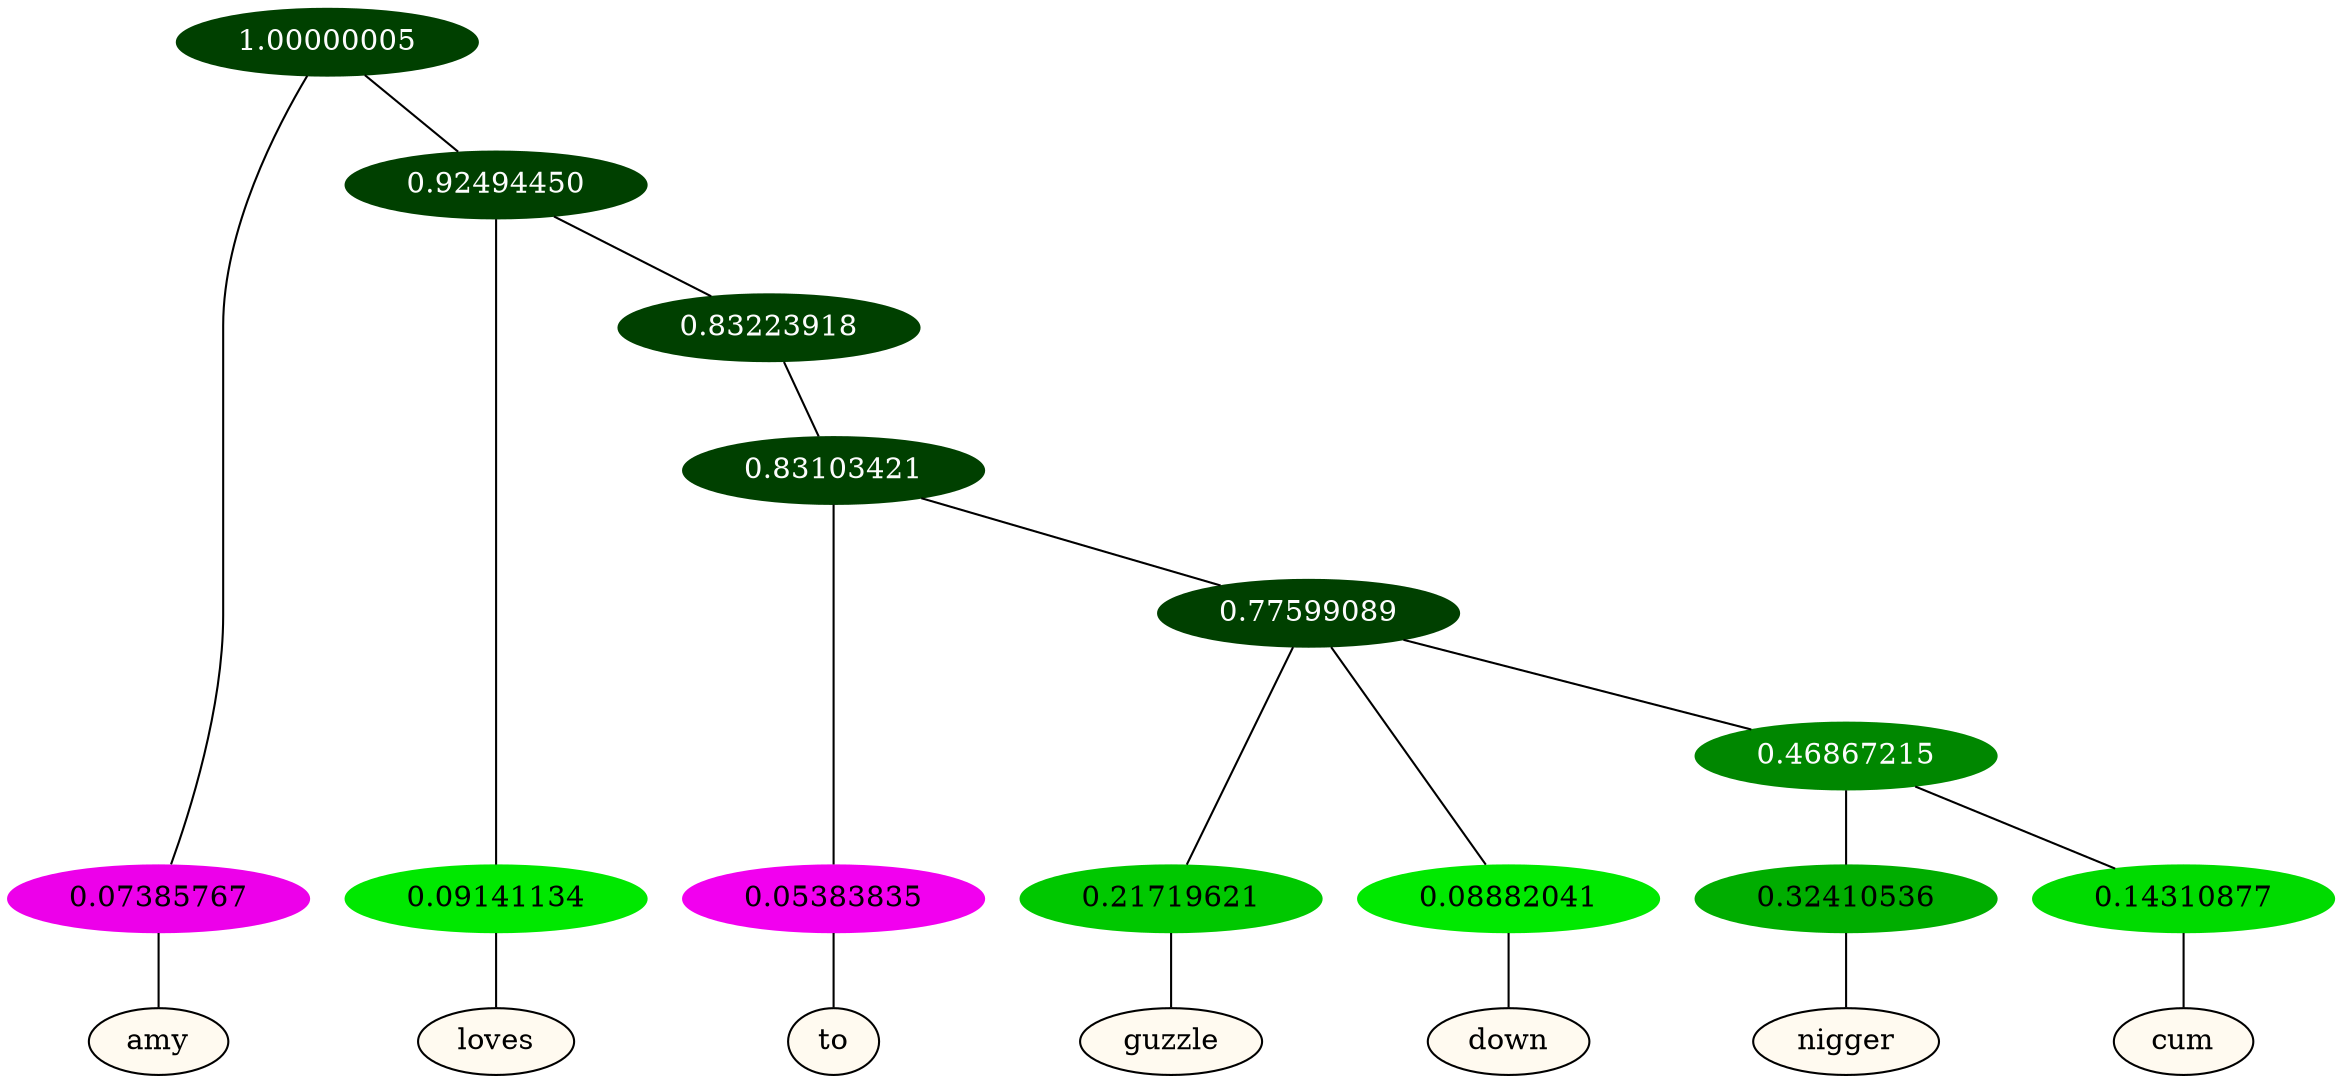 graph {
	node [format=png height=0.15 nodesep=0.001 ordering=out overlap=prism overlap_scaling=0.01 ranksep=0.001 ratio=0.2 style=filled width=0.15]
	{
		rank=same
		a_w_1 [label=amy color=black fillcolor=floralwhite style="filled,solid"]
		a_w_3 [label=loves color=black fillcolor=floralwhite style="filled,solid"]
		a_w_6 [label=to color=black fillcolor=floralwhite style="filled,solid"]
		a_w_8 [label=guzzle color=black fillcolor=floralwhite style="filled,solid"]
		a_w_9 [label=down color=black fillcolor=floralwhite style="filled,solid"]
		a_w_11 [label=nigger color=black fillcolor=floralwhite style="filled,solid"]
		a_w_12 [label=cum color=black fillcolor=floralwhite style="filled,solid"]
	}
	a_n_1 -- a_w_1
	a_n_3 -- a_w_3
	a_n_6 -- a_w_6
	a_n_8 -- a_w_8
	a_n_9 -- a_w_9
	a_n_11 -- a_w_11
	a_n_12 -- a_w_12
	{
		rank=same
		a_n_1 [label=0.07385767 color="0.835 1.000 0.926" fontcolor=black]
		a_n_3 [label=0.09141134 color="0.334 1.000 0.909" fontcolor=black]
		a_n_6 [label=0.05383835 color="0.835 1.000 0.946" fontcolor=black]
		a_n_8 [label=0.21719621 color="0.334 1.000 0.783" fontcolor=black]
		a_n_9 [label=0.08882041 color="0.334 1.000 0.911" fontcolor=black]
		a_n_11 [label=0.32410536 color="0.334 1.000 0.676" fontcolor=black]
		a_n_12 [label=0.14310877 color="0.334 1.000 0.857" fontcolor=black]
	}
	a_n_0 [label=1.00000005 color="0.334 1.000 0.250" fontcolor=grey99]
	a_n_0 -- a_n_1
	a_n_2 [label=0.92494450 color="0.334 1.000 0.250" fontcolor=grey99]
	a_n_0 -- a_n_2
	a_n_2 -- a_n_3
	a_n_4 [label=0.83223918 color="0.334 1.000 0.250" fontcolor=grey99]
	a_n_2 -- a_n_4
	a_n_5 [label=0.83103421 color="0.334 1.000 0.250" fontcolor=grey99]
	a_n_4 -- a_n_5
	a_n_5 -- a_n_6
	a_n_7 [label=0.77599089 color="0.334 1.000 0.250" fontcolor=grey99]
	a_n_5 -- a_n_7
	a_n_7 -- a_n_8
	a_n_7 -- a_n_9
	a_n_10 [label=0.46867215 color="0.334 1.000 0.531" fontcolor=grey99]
	a_n_7 -- a_n_10
	a_n_10 -- a_n_11
	a_n_10 -- a_n_12
}
